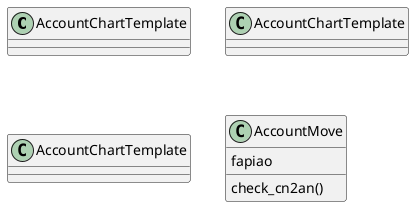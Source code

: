 @startuml classes_l10n_cn
set namespaceSeparator none
class "AccountChartTemplate" as odoo_src.odoo.addons.l10n_cn.models.template_cn_common.AccountChartTemplate {
}
class "AccountChartTemplate" as odoo_src.odoo.addons.l10n_cn.models.template_cn_large_bis.AccountChartTemplate {
}
class "AccountChartTemplate" as odoo_src.odoo.addons.l10n_cn.models.template_cn.AccountChartTemplate {
}
class "AccountMove" as odoo_src.odoo.addons.l10n_cn.models.account_move.AccountMove {
  fapiao
  check_cn2an()
}
@enduml
